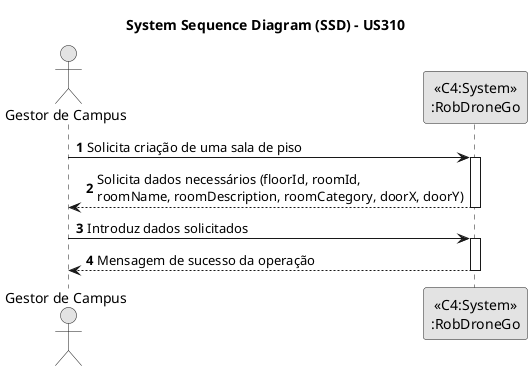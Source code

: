 @startuml
skinparam monochrome true
skinparam packageStyle rectangle
skinparam shadowing false

title System Sequence Diagram (SSD) - US310

autonumber

actor "Gestor de Campus"

"Gestor de Campus" -> "<<C4:System>>\n:RobDroneGo": Solicita criação de uma sala de piso
activate "<<C4:System>>\n:RobDroneGo"
"<<C4:System>>\n:RobDroneGo" --> "Gestor de Campus": Solicita dados necessários (floorId, roomId, \nroomName, roomDescription, roomCategory, doorX, doorY)
deactivate "<<C4:System>>\n:RobDroneGo"

"Gestor de Campus" -> "<<C4:System>>\n:RobDroneGo": Introduz dados solicitados
activate "<<C4:System>>\n:RobDroneGo"
"Gestor de Campus" <-- "<<C4:System>>\n:RobDroneGo": Mensagem de sucesso da operação
deactivate "<<C4:System>>\n:RobDroneGo"

@enduml